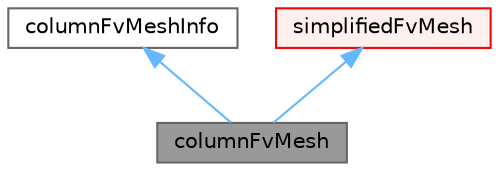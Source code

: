 digraph "columnFvMesh"
{
 // LATEX_PDF_SIZE
  bgcolor="transparent";
  edge [fontname=Helvetica,fontsize=10,labelfontname=Helvetica,labelfontsize=10];
  node [fontname=Helvetica,fontsize=10,shape=box,height=0.2,width=0.4];
  Node1 [id="Node000001",label="columnFvMesh",height=0.2,width=0.4,color="gray40", fillcolor="grey60", style="filled", fontcolor="black",tooltip="Generates a 1D column representation of a mesh based on an existing mesh and/or fields."];
  Node2 -> Node1 [id="edge1_Node000001_Node000002",dir="back",color="steelblue1",style="solid",tooltip=" "];
  Node2 [id="Node000002",label="columnFvMeshInfo",height=0.2,width=0.4,color="gray40", fillcolor="white", style="filled",URL="$classFoam_1_1simplifiedMeshes_1_1columnFvMeshInfo.html",tooltip=" "];
  Node3 -> Node1 [id="edge2_Node000001_Node000003",dir="back",color="steelblue1",style="solid",tooltip=" "];
  Node3 [id="Node000003",label="simplifiedFvMesh",height=0.2,width=0.4,color="red", fillcolor="#FFF0F0", style="filled",URL="$classFoam_1_1simplifiedFvMesh.html",tooltip="Functions to generate simplified finite volume meshes."];
}
